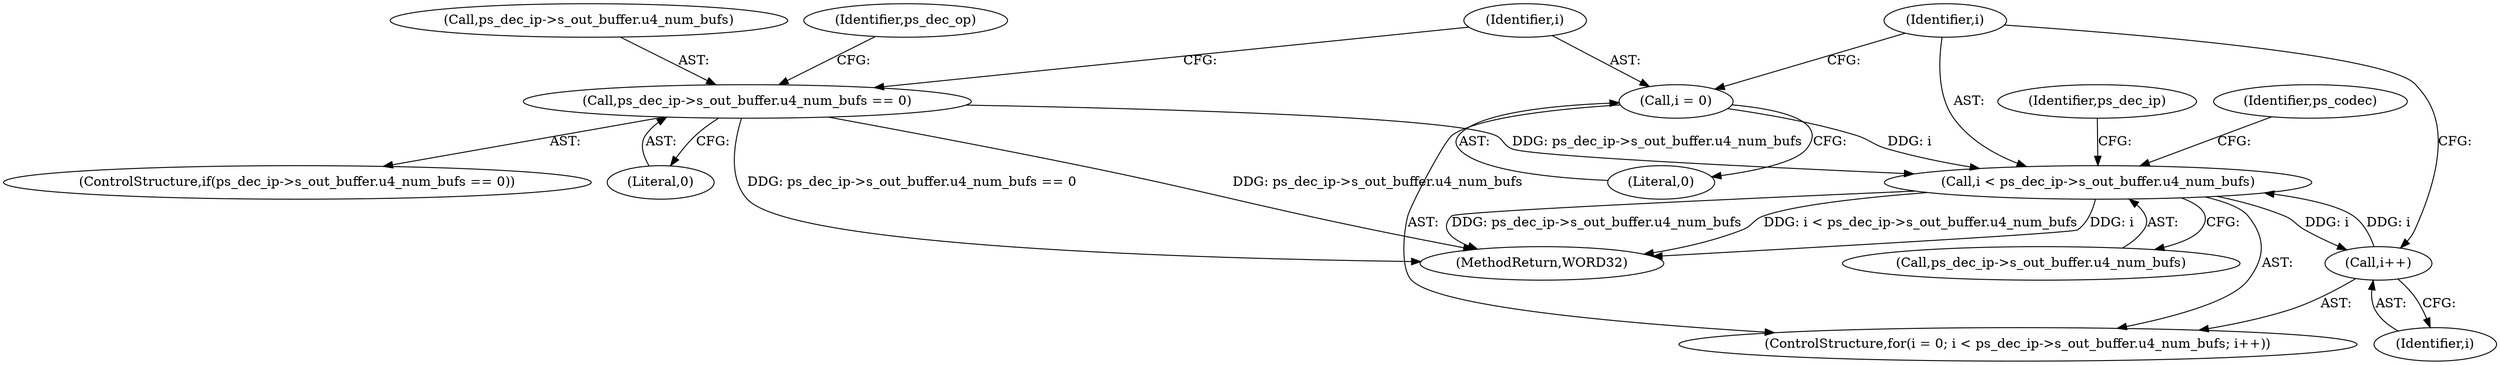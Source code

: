 digraph "0_Android_a33f6725d7e9f92330f995ce2dcf4faa33f6433f@pointer" {
"1000392" [label="(Call,i < ps_dec_ip->s_out_buffer.u4_num_bufs)"];
"1000399" [label="(Call,i++)"];
"1000392" [label="(Call,i < ps_dec_ip->s_out_buffer.u4_num_bufs)"];
"1000389" [label="(Call,i = 0)"];
"1000366" [label="(Call,ps_dec_ip->s_out_buffer.u4_num_bufs == 0)"];
"1000372" [label="(Literal,0)"];
"1001906" [label="(MethodReturn,WORD32)"];
"1000399" [label="(Call,i++)"];
"1000376" [label="(Identifier,ps_dec_op)"];
"1000390" [label="(Identifier,i)"];
"1000394" [label="(Call,ps_dec_ip->s_out_buffer.u4_num_bufs)"];
"1000392" [label="(Call,i < ps_dec_ip->s_out_buffer.u4_num_bufs)"];
"1000393" [label="(Identifier,i)"];
"1000365" [label="(ControlStructure,if(ps_dec_ip->s_out_buffer.u4_num_bufs == 0))"];
"1000407" [label="(Identifier,ps_dec_ip)"];
"1000366" [label="(Call,ps_dec_ip->s_out_buffer.u4_num_bufs == 0)"];
"1000367" [label="(Call,ps_dec_ip->s_out_buffer.u4_num_bufs)"];
"1000454" [label="(Identifier,ps_codec)"];
"1000388" [label="(ControlStructure,for(i = 0; i < ps_dec_ip->s_out_buffer.u4_num_bufs; i++))"];
"1000391" [label="(Literal,0)"];
"1000400" [label="(Identifier,i)"];
"1000389" [label="(Call,i = 0)"];
"1000392" -> "1000388"  [label="AST: "];
"1000392" -> "1000394"  [label="CFG: "];
"1000393" -> "1000392"  [label="AST: "];
"1000394" -> "1000392"  [label="AST: "];
"1000407" -> "1000392"  [label="CFG: "];
"1000454" -> "1000392"  [label="CFG: "];
"1000392" -> "1001906"  [label="DDG: ps_dec_ip->s_out_buffer.u4_num_bufs"];
"1000392" -> "1001906"  [label="DDG: i < ps_dec_ip->s_out_buffer.u4_num_bufs"];
"1000392" -> "1001906"  [label="DDG: i"];
"1000399" -> "1000392"  [label="DDG: i"];
"1000389" -> "1000392"  [label="DDG: i"];
"1000366" -> "1000392"  [label="DDG: ps_dec_ip->s_out_buffer.u4_num_bufs"];
"1000392" -> "1000399"  [label="DDG: i"];
"1000399" -> "1000388"  [label="AST: "];
"1000399" -> "1000400"  [label="CFG: "];
"1000400" -> "1000399"  [label="AST: "];
"1000393" -> "1000399"  [label="CFG: "];
"1000389" -> "1000388"  [label="AST: "];
"1000389" -> "1000391"  [label="CFG: "];
"1000390" -> "1000389"  [label="AST: "];
"1000391" -> "1000389"  [label="AST: "];
"1000393" -> "1000389"  [label="CFG: "];
"1000366" -> "1000365"  [label="AST: "];
"1000366" -> "1000372"  [label="CFG: "];
"1000367" -> "1000366"  [label="AST: "];
"1000372" -> "1000366"  [label="AST: "];
"1000376" -> "1000366"  [label="CFG: "];
"1000390" -> "1000366"  [label="CFG: "];
"1000366" -> "1001906"  [label="DDG: ps_dec_ip->s_out_buffer.u4_num_bufs"];
"1000366" -> "1001906"  [label="DDG: ps_dec_ip->s_out_buffer.u4_num_bufs == 0"];
}
